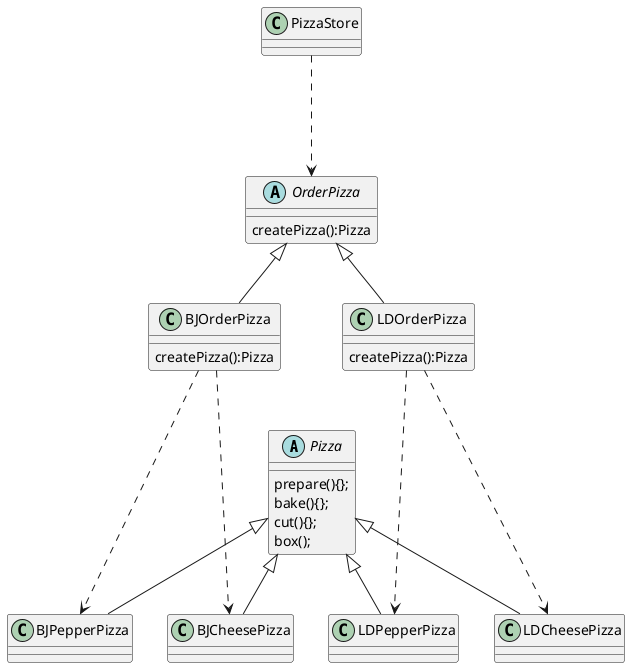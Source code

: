 @startuml
'https://plantuml.com/class-diagram

abstract class Pizza{
    prepare(){};
    bake(){};
    cut(){};
    box();
}

abstract class OrderPizza{
    createPizza():Pizza
}

class BJOrderPizza{
    createPizza():Pizza
}

class LDOrderPizza{
    createPizza():Pizza
}


Pizza <|--BJCheesePizza
Pizza <|--BJPepperPizza

Pizza <|-- LDCheesePizza
Pizza <|-- LDPepperPizza

OrderPizza <|-- BJOrderPizza
OrderPizza <|-- LDOrderPizza

PizzaStore ...>OrderPizza

BJOrderPizza ...> BJCheesePizza
BJOrderPizza ...> BJPepperPizza

LDOrderPizza ...> LDCheesePizza
LDOrderPizza ...> LDPepperPizza

@enduml